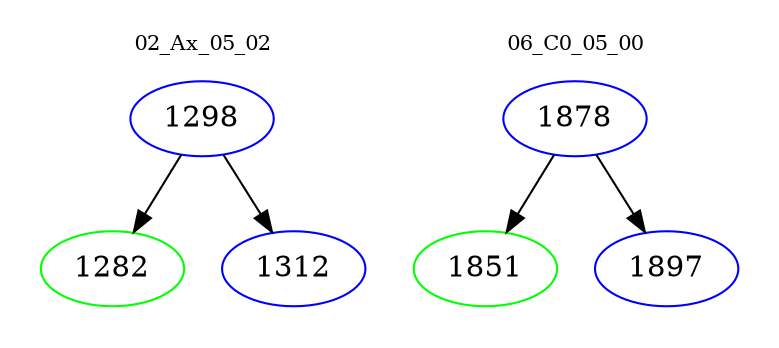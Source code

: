 digraph{
subgraph cluster_0 {
color = white
label = "02_Ax_05_02";
fontsize=10;
T0_1298 [label="1298", color="blue"]
T0_1298 -> T0_1282 [color="black"]
T0_1282 [label="1282", color="green"]
T0_1298 -> T0_1312 [color="black"]
T0_1312 [label="1312", color="blue"]
}
subgraph cluster_1 {
color = white
label = "06_C0_05_00";
fontsize=10;
T1_1878 [label="1878", color="blue"]
T1_1878 -> T1_1851 [color="black"]
T1_1851 [label="1851", color="green"]
T1_1878 -> T1_1897 [color="black"]
T1_1897 [label="1897", color="blue"]
}
}

